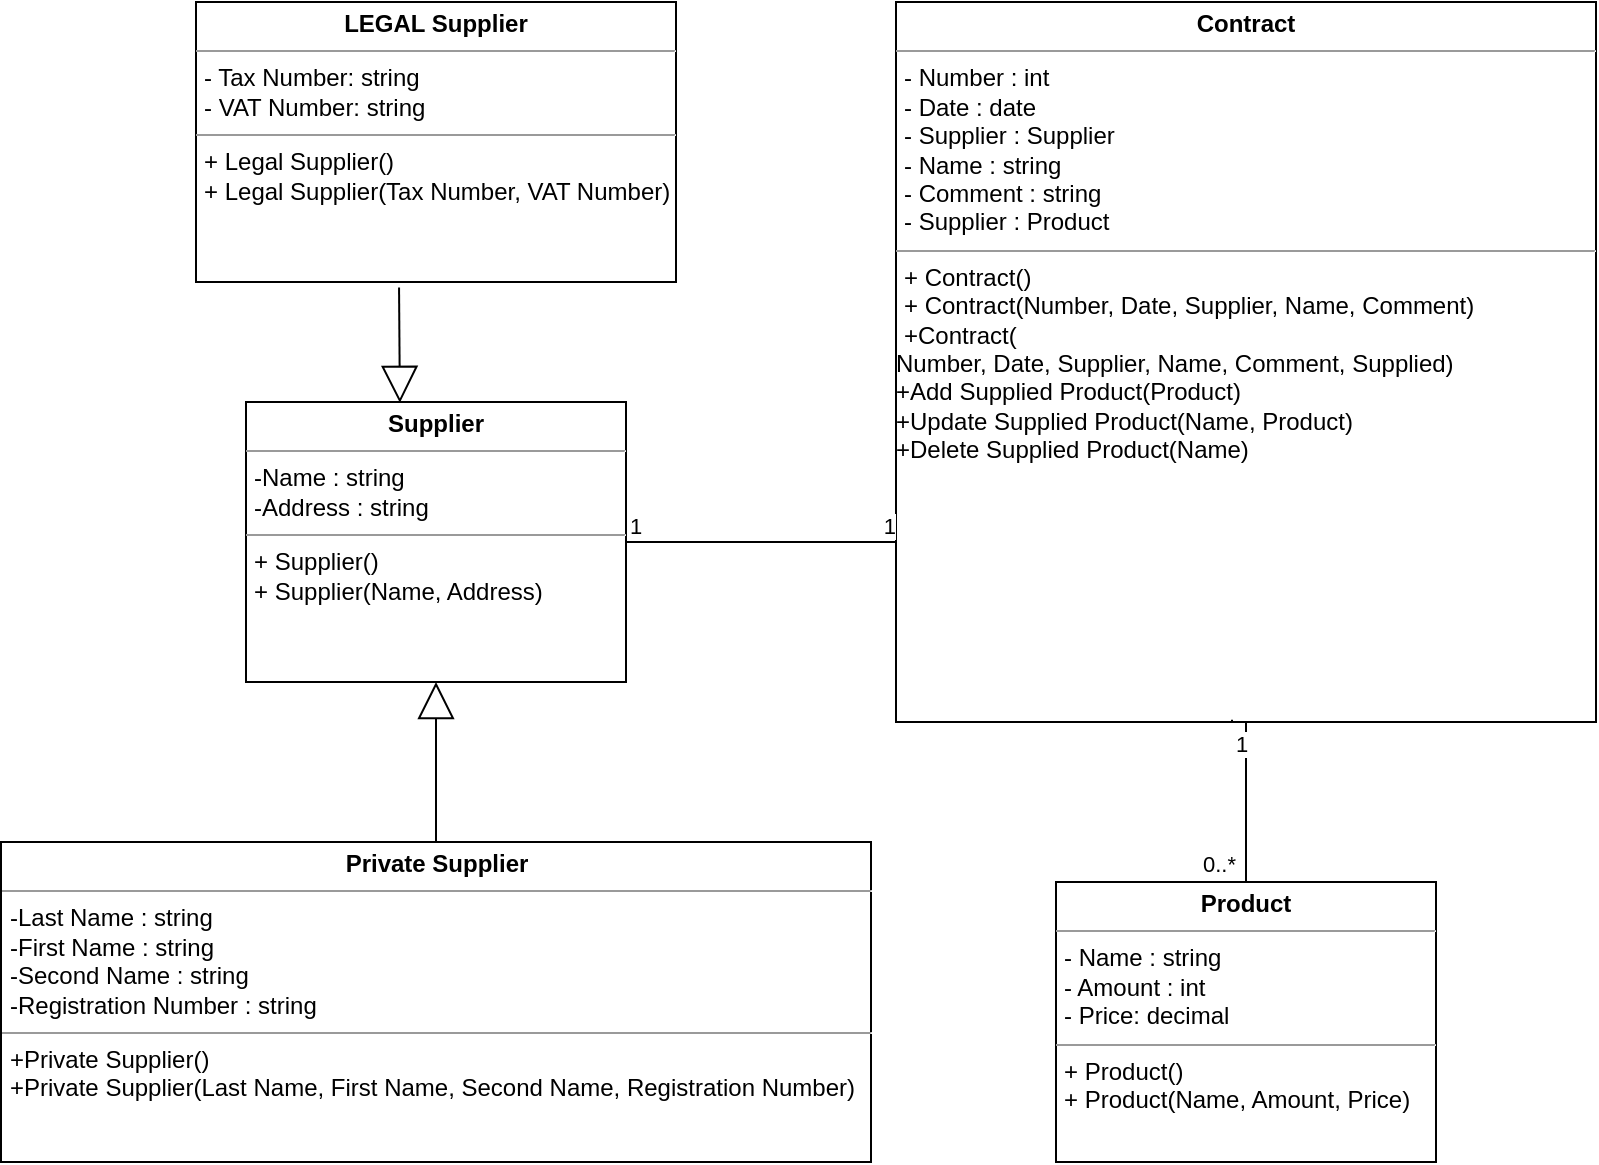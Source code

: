 <mxfile version="21.2.1" type="device">
  <diagram name="Страница 1" id="JGEGq4-pIWo67D-I2_az">
    <mxGraphModel dx="1717" dy="1193" grid="1" gridSize="10" guides="1" tooltips="1" connect="1" arrows="1" fold="1" page="1" pageScale="1" pageWidth="827" pageHeight="1169" math="0" shadow="0">
      <root>
        <mxCell id="0" />
        <mxCell id="1" parent="0" />
        <mxCell id="MsECUBTkmYtGebm9hGW7-1" value="&lt;p style=&quot;margin:0px;margin-top:4px;text-align:center;&quot;&gt;&lt;b&gt;LEGAL Supplier&lt;/b&gt;&lt;/p&gt;&lt;hr size=&quot;1&quot;&gt;&lt;p style=&quot;margin:0px;margin-left:4px;&quot;&gt;- Tax Number: string&lt;br&gt;- VAT Number: string&lt;/p&gt;&lt;hr size=&quot;1&quot;&gt;&lt;p style=&quot;margin:0px;margin-left:4px;&quot;&gt;+ Legal Supplier()&lt;br&gt;+ Legal Supplier(Tax Number, VAT Number)&lt;/p&gt;" style="verticalAlign=top;align=left;overflow=fill;fontSize=12;fontFamily=Helvetica;html=1;whiteSpace=wrap;" vertex="1" parent="1">
          <mxGeometry x="90" y="340" width="240" height="140" as="geometry" />
        </mxCell>
        <mxCell id="MsECUBTkmYtGebm9hGW7-2" value="&lt;p style=&quot;margin:0px;margin-top:4px;text-align:center;&quot;&gt;&lt;b&gt;Supplier&lt;/b&gt;&lt;/p&gt;&lt;hr size=&quot;1&quot;&gt;&lt;p style=&quot;margin:0px;margin-left:4px;&quot;&gt;-Name : string&lt;br&gt;-Address : string&lt;/p&gt;&lt;hr size=&quot;1&quot;&gt;&lt;p style=&quot;margin:0px;margin-left:4px;&quot;&gt;+ Supplier()&lt;br&gt;+ Supplier(Name, Address)&lt;/p&gt;" style="verticalAlign=top;align=left;overflow=fill;fontSize=12;fontFamily=Helvetica;html=1;whiteSpace=wrap;" vertex="1" parent="1">
          <mxGeometry x="115" y="540" width="190" height="140" as="geometry" />
        </mxCell>
        <mxCell id="MsECUBTkmYtGebm9hGW7-3" value="&lt;p style=&quot;margin:0px;margin-top:4px;text-align:center;&quot;&gt;&lt;b&gt;Private Supplier&lt;/b&gt;&lt;/p&gt;&lt;hr size=&quot;1&quot;&gt;&lt;p style=&quot;margin:0px;margin-left:4px;&quot;&gt;-Last Name : string&lt;br&gt;-First Name : string&lt;/p&gt;&lt;p style=&quot;margin:0px;margin-left:4px;&quot;&gt;-Second Name : string&lt;/p&gt;&lt;p style=&quot;margin:0px;margin-left:4px;&quot;&gt;-Registration Number : string&lt;/p&gt;&lt;hr size=&quot;1&quot;&gt;&lt;p style=&quot;margin:0px;margin-left:4px;&quot;&gt;+Private Supplier()&lt;/p&gt;&lt;p style=&quot;margin:0px;margin-left:4px;&quot;&gt;+Private Supplier(Last Name, First Name, Second Name, Registration Number)&lt;/p&gt;" style="verticalAlign=top;align=left;overflow=fill;fontSize=12;fontFamily=Helvetica;html=1;whiteSpace=wrap;" vertex="1" parent="1">
          <mxGeometry x="-7.5" y="760" width="435" height="160" as="geometry" />
        </mxCell>
        <mxCell id="MsECUBTkmYtGebm9hGW7-4" value="&lt;p style=&quot;margin:0px;margin-top:4px;text-align:center;&quot;&gt;&lt;b&gt;Contract&lt;/b&gt;&lt;/p&gt;&lt;hr size=&quot;1&quot;&gt;&lt;p style=&quot;margin:0px;margin-left:4px;&quot;&gt;- Number : int&lt;br&gt;&lt;/p&gt;&lt;p style=&quot;margin:0px;margin-left:4px;&quot;&gt;- Date : date&lt;/p&gt;&lt;p style=&quot;margin:0px;margin-left:4px;&quot;&gt;- Supplier : Supplier&lt;/p&gt;&lt;p style=&quot;margin:0px;margin-left:4px;&quot;&gt;- Name : string&lt;/p&gt;&lt;p style=&quot;margin:0px;margin-left:4px;&quot;&gt;- Comment : string&lt;/p&gt;&lt;p style=&quot;margin:0px;margin-left:4px;&quot;&gt;- Supplier : Product&lt;/p&gt;&lt;hr size=&quot;1&quot;&gt;&lt;p style=&quot;margin:0px;margin-left:4px;&quot;&gt;+ Contract()&lt;/p&gt;&lt;p style=&quot;margin:0px;margin-left:4px;&quot;&gt;+ Contract(Number, Date, Supplier, Name, Comment)&lt;/p&gt;&lt;p style=&quot;margin:0px;margin-left:4px;&quot;&gt;+Contract(&lt;/p&gt;Number, Date, Supplier, Name, Comment, Supplied)&lt;br&gt;+Add Supplied Product(Product)&lt;br&gt;+Update Supplied Product(Name, Product)&lt;br&gt;+Delete Supplied Product(Name)" style="verticalAlign=top;align=left;overflow=fill;fontSize=12;fontFamily=Helvetica;html=1;whiteSpace=wrap;" vertex="1" parent="1">
          <mxGeometry x="440" y="340" width="350" height="360" as="geometry" />
        </mxCell>
        <mxCell id="MsECUBTkmYtGebm9hGW7-5" value="&lt;p style=&quot;margin:0px;margin-top:4px;text-align:center;&quot;&gt;&lt;b&gt;Product&lt;/b&gt;&lt;/p&gt;&lt;hr size=&quot;1&quot;&gt;&lt;p style=&quot;margin:0px;margin-left:4px;&quot;&gt;- Name : string&lt;br&gt;- Amount : int&lt;/p&gt;&lt;p style=&quot;margin:0px;margin-left:4px;&quot;&gt;- Price: decimal&lt;/p&gt;&lt;hr size=&quot;1&quot;&gt;&lt;p style=&quot;margin:0px;margin-left:4px;&quot;&gt;+ Product()&lt;br&gt;+ Product(Name, Amount, Price)&lt;/p&gt;" style="verticalAlign=top;align=left;overflow=fill;fontSize=12;fontFamily=Helvetica;html=1;whiteSpace=wrap;" vertex="1" parent="1">
          <mxGeometry x="520" y="780" width="190" height="140" as="geometry" />
        </mxCell>
        <mxCell id="MsECUBTkmYtGebm9hGW7-6" value="" style="endArrow=none;html=1;edgeStyle=orthogonalEdgeStyle;rounded=0;exitX=0.48;exitY=0.997;exitDx=0;exitDy=0;exitPerimeter=0;entryX=0.5;entryY=0;entryDx=0;entryDy=0;" edge="1" parent="1" source="MsECUBTkmYtGebm9hGW7-4" target="MsECUBTkmYtGebm9hGW7-5">
          <mxGeometry relative="1" as="geometry">
            <mxPoint x="700" y="770" as="sourcePoint" />
            <mxPoint x="860" y="770" as="targetPoint" />
            <Array as="points">
              <mxPoint x="728" y="700" />
              <mxPoint x="725" y="700" />
            </Array>
          </mxGeometry>
        </mxCell>
        <mxCell id="MsECUBTkmYtGebm9hGW7-7" value="1" style="edgeLabel;resizable=0;html=1;align=left;verticalAlign=bottom;" connectable="0" vertex="1" parent="MsECUBTkmYtGebm9hGW7-6">
          <mxGeometry x="-1" relative="1" as="geometry">
            <mxPoint y="21" as="offset" />
          </mxGeometry>
        </mxCell>
        <mxCell id="MsECUBTkmYtGebm9hGW7-8" value="0..*" style="edgeLabel;resizable=0;html=1;align=right;verticalAlign=bottom;" connectable="0" vertex="1" parent="MsECUBTkmYtGebm9hGW7-6">
          <mxGeometry x="1" relative="1" as="geometry">
            <mxPoint x="-5" as="offset" />
          </mxGeometry>
        </mxCell>
        <mxCell id="MsECUBTkmYtGebm9hGW7-9" value="" style="endArrow=none;html=1;edgeStyle=orthogonalEdgeStyle;rounded=0;entryX=0;entryY=0.75;entryDx=0;entryDy=0;" edge="1" parent="1" source="MsECUBTkmYtGebm9hGW7-2" target="MsECUBTkmYtGebm9hGW7-4">
          <mxGeometry relative="1" as="geometry">
            <mxPoint x="350" y="620" as="sourcePoint" />
            <mxPoint x="510" y="620" as="targetPoint" />
          </mxGeometry>
        </mxCell>
        <mxCell id="MsECUBTkmYtGebm9hGW7-10" value="1" style="edgeLabel;resizable=0;html=1;align=left;verticalAlign=bottom;" connectable="0" vertex="1" parent="MsECUBTkmYtGebm9hGW7-9">
          <mxGeometry x="-1" relative="1" as="geometry" />
        </mxCell>
        <mxCell id="MsECUBTkmYtGebm9hGW7-11" value="1" style="edgeLabel;resizable=0;html=1;align=right;verticalAlign=bottom;" connectable="0" vertex="1" parent="MsECUBTkmYtGebm9hGW7-9">
          <mxGeometry x="1" relative="1" as="geometry" />
        </mxCell>
        <mxCell id="MsECUBTkmYtGebm9hGW7-12" value="" style="endArrow=block;endSize=16;endFill=0;html=1;rounded=0;exitX=0.5;exitY=0;exitDx=0;exitDy=0;entryX=0.5;entryY=1;entryDx=0;entryDy=0;" edge="1" parent="1" source="MsECUBTkmYtGebm9hGW7-3" target="MsECUBTkmYtGebm9hGW7-2">
          <mxGeometry width="160" relative="1" as="geometry">
            <mxPoint x="170" y="750" as="sourcePoint" />
            <mxPoint x="330" y="750" as="targetPoint" />
          </mxGeometry>
        </mxCell>
        <mxCell id="MsECUBTkmYtGebm9hGW7-13" value="" style="endArrow=block;endSize=16;endFill=0;html=1;rounded=0;exitX=0.423;exitY=1.02;exitDx=0;exitDy=0;exitPerimeter=0;entryX=0.405;entryY=0.003;entryDx=0;entryDy=0;entryPerimeter=0;" edge="1" parent="1" source="MsECUBTkmYtGebm9hGW7-1" target="MsECUBTkmYtGebm9hGW7-2">
          <mxGeometry width="160" relative="1" as="geometry">
            <mxPoint x="190" y="470" as="sourcePoint" />
            <mxPoint x="350" y="470" as="targetPoint" />
          </mxGeometry>
        </mxCell>
      </root>
    </mxGraphModel>
  </diagram>
</mxfile>
